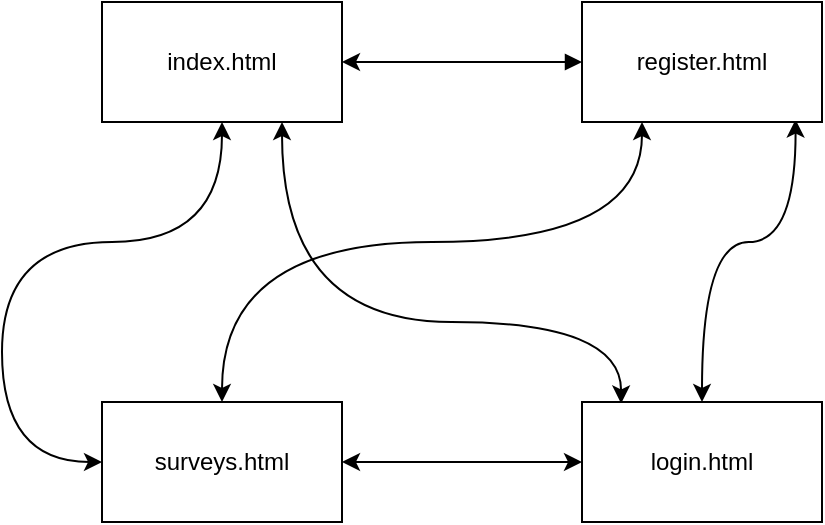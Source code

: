 <mxfile version="26.0.14">
  <diagram name="Page-1" id="HCrgG5QecT_8No0hYSEC">
    <mxGraphModel dx="1426" dy="789" grid="1" gridSize="10" guides="1" tooltips="1" connect="1" arrows="1" fold="1" page="1" pageScale="1" pageWidth="827" pageHeight="1169" math="0" shadow="0">
      <root>
        <mxCell id="0" />
        <mxCell id="1" parent="0" />
        <UserObject label="index.html" id="4naA727CKdv5mNdQ4nIe-1">
          <mxCell style="rounded=0;whiteSpace=wrap;html=1;" vertex="1" parent="1">
            <mxGeometry x="150" y="170" width="120" height="60" as="geometry" />
          </mxCell>
        </UserObject>
        <mxCell id="4naA727CKdv5mNdQ4nIe-5" style="edgeStyle=orthogonalEdgeStyle;rounded=0;orthogonalLoop=1;jettySize=auto;html=1;entryX=1;entryY=0.5;entryDx=0;entryDy=0;curved=1;startArrow=block;startFill=1;" edge="1" parent="1" source="4naA727CKdv5mNdQ4nIe-2" target="4naA727CKdv5mNdQ4nIe-1">
          <mxGeometry relative="1" as="geometry" />
        </mxCell>
        <mxCell id="4naA727CKdv5mNdQ4nIe-6" style="edgeStyle=orthogonalEdgeStyle;rounded=0;orthogonalLoop=1;jettySize=auto;html=1;entryX=0.5;entryY=0;entryDx=0;entryDy=0;curved=1;startArrow=classic;startFill=1;exitX=0.89;exitY=0.98;exitDx=0;exitDy=0;exitPerimeter=0;" edge="1" parent="1" source="4naA727CKdv5mNdQ4nIe-2" target="4naA727CKdv5mNdQ4nIe-3">
          <mxGeometry relative="1" as="geometry">
            <Array as="points">
              <mxPoint x="497" y="290" />
              <mxPoint x="450" y="290" />
            </Array>
          </mxGeometry>
        </mxCell>
        <mxCell id="4naA727CKdv5mNdQ4nIe-7" style="edgeStyle=orthogonalEdgeStyle;rounded=0;orthogonalLoop=1;jettySize=auto;html=1;entryX=0.5;entryY=0;entryDx=0;entryDy=0;curved=1;exitX=0.25;exitY=1;exitDx=0;exitDy=0;startArrow=classic;startFill=1;" edge="1" parent="1" source="4naA727CKdv5mNdQ4nIe-2" target="4naA727CKdv5mNdQ4nIe-4">
          <mxGeometry relative="1" as="geometry">
            <Array as="points">
              <mxPoint x="420" y="290" />
              <mxPoint x="210" y="290" />
            </Array>
          </mxGeometry>
        </mxCell>
        <mxCell id="4naA727CKdv5mNdQ4nIe-2" value="register.html" style="rounded=0;whiteSpace=wrap;html=1;" vertex="1" parent="1">
          <mxGeometry x="390" y="170" width="120" height="60" as="geometry" />
        </mxCell>
        <mxCell id="4naA727CKdv5mNdQ4nIe-10" style="edgeStyle=orthogonalEdgeStyle;rounded=0;orthogonalLoop=1;jettySize=auto;html=1;entryX=0.75;entryY=1;entryDx=0;entryDy=0;curved=1;exitX=0.163;exitY=0.012;exitDx=0;exitDy=0;startArrow=classic;startFill=1;exitPerimeter=0;" edge="1" parent="1" source="4naA727CKdv5mNdQ4nIe-3" target="4naA727CKdv5mNdQ4nIe-1">
          <mxGeometry relative="1" as="geometry">
            <Array as="points">
              <mxPoint x="410" y="330" />
              <mxPoint x="240" y="330" />
            </Array>
          </mxGeometry>
        </mxCell>
        <mxCell id="4naA727CKdv5mNdQ4nIe-3" value="login.html" style="rounded=0;whiteSpace=wrap;html=1;" vertex="1" parent="1">
          <mxGeometry x="390" y="370" width="120" height="60" as="geometry" />
        </mxCell>
        <mxCell id="4naA727CKdv5mNdQ4nIe-8" style="edgeStyle=orthogonalEdgeStyle;rounded=0;orthogonalLoop=1;jettySize=auto;html=1;entryX=0;entryY=0.5;entryDx=0;entryDy=0;curved=1;startArrow=classic;startFill=1;" edge="1" parent="1" source="4naA727CKdv5mNdQ4nIe-4" target="4naA727CKdv5mNdQ4nIe-3">
          <mxGeometry relative="1" as="geometry" />
        </mxCell>
        <mxCell id="4naA727CKdv5mNdQ4nIe-9" style="edgeStyle=orthogonalEdgeStyle;rounded=0;orthogonalLoop=1;jettySize=auto;html=1;entryX=0.5;entryY=1;entryDx=0;entryDy=0;curved=1;startArrow=classic;startFill=1;" edge="1" parent="1" source="4naA727CKdv5mNdQ4nIe-4" target="4naA727CKdv5mNdQ4nIe-1">
          <mxGeometry relative="1" as="geometry">
            <Array as="points">
              <mxPoint x="100" y="400" />
              <mxPoint x="100" y="290" />
              <mxPoint x="210" y="290" />
            </Array>
          </mxGeometry>
        </mxCell>
        <mxCell id="4naA727CKdv5mNdQ4nIe-4" value="surveys.html" style="rounded=0;whiteSpace=wrap;html=1;" vertex="1" parent="1">
          <mxGeometry x="150" y="370" width="120" height="60" as="geometry" />
        </mxCell>
      </root>
    </mxGraphModel>
  </diagram>
</mxfile>
